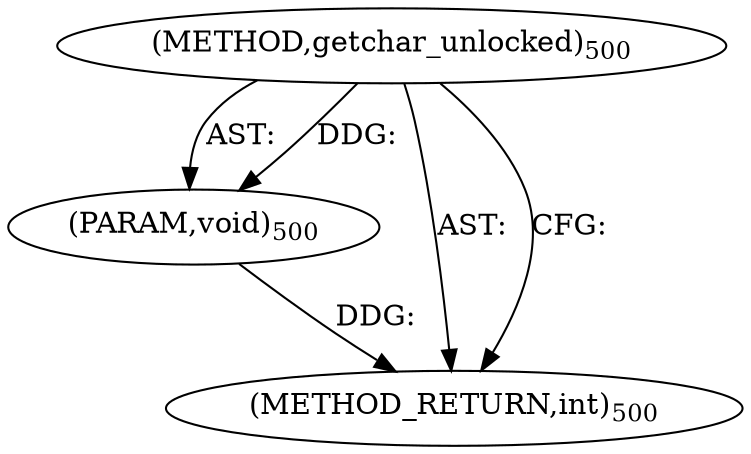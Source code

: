 digraph "getchar_unlocked" {  
"2602" [label = <(METHOD,getchar_unlocked)<SUB>500</SUB>> ]
"2603" [label = <(PARAM,void)<SUB>500</SUB>> ]
"2604" [label = <(METHOD_RETURN,int)<SUB>500</SUB>> ]
  "2602" -> "2603"  [ label = "AST: "] 
  "2602" -> "2604"  [ label = "AST: "] 
  "2602" -> "2604"  [ label = "CFG: "] 
  "2603" -> "2604"  [ label = "DDG: "] 
  "2602" -> "2603"  [ label = "DDG: "] 
}
